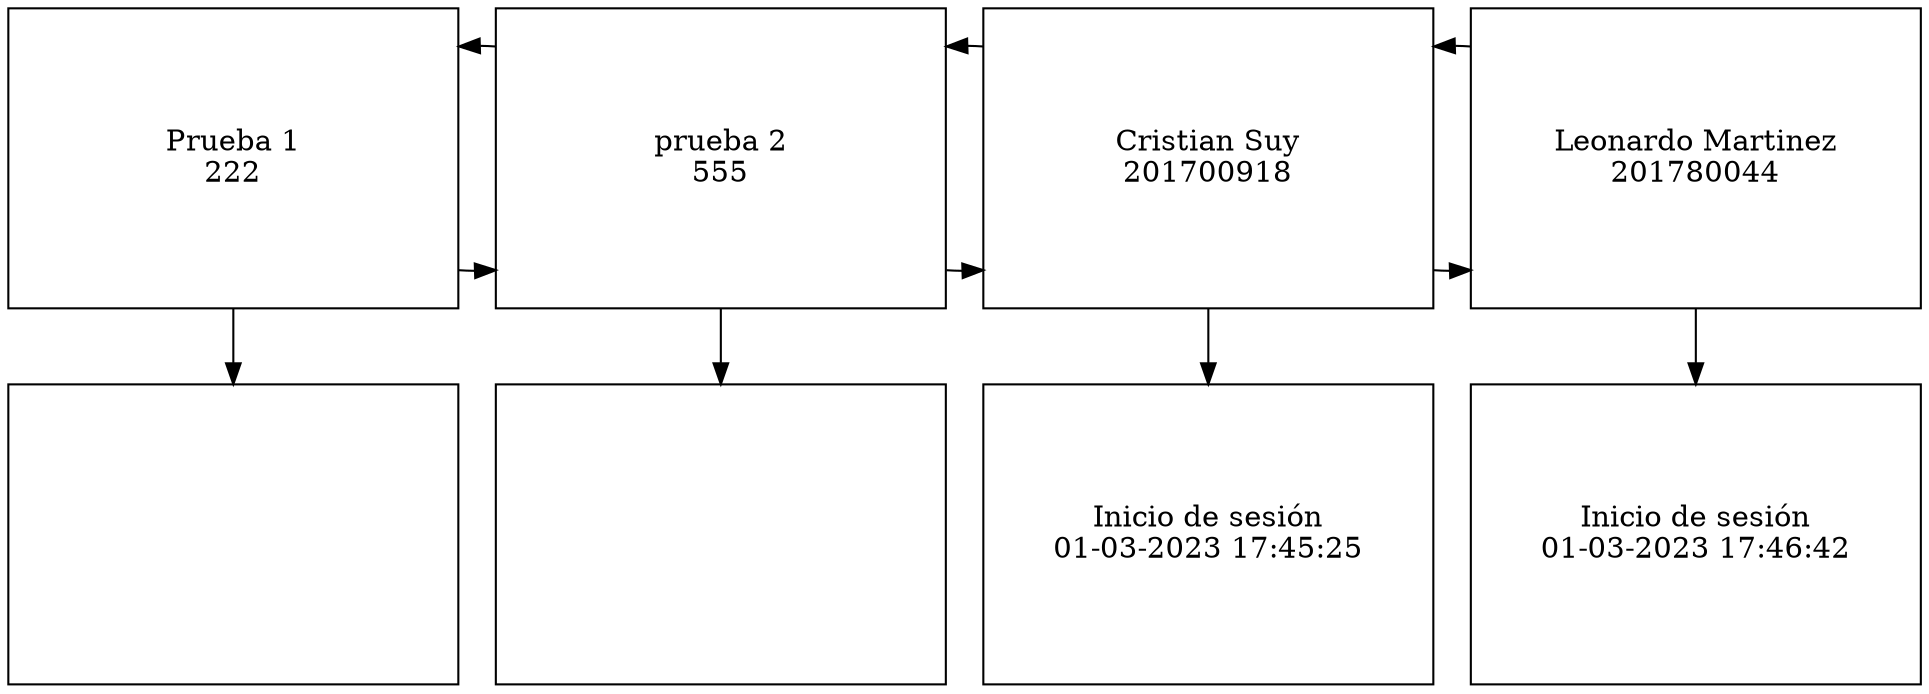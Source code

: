 digraph G {
  node [shape=box, fixedsize=true, width=3, height = 2]
alumno0[label = "Prueba 1\n222"];
accion0[label="{}" shape=record];
alumno0->accion0
alumno1[label = "prueba 2\n555"];
accion1[label="{}" shape=record];
alumno1->accion1
alumno2[label = "Cristian Suy\n201700918"];
accion2[label="{Inicio de sesión\n01-03-2023 17:45:25}" shape=record];
alumno2->accion2
alumno3[label = "Leonardo Martinez\n201780044"];
accion3[label="{Inicio de sesión\n01-03-2023 17:46:42}" shape=record];
alumno3->accion3
alumno0->alumno1->alumno2->alumno3
alumno3->alumno2->alumno1->alumno0
{rank = same;alumno0,alumno1,alumno2,alumno3}

}